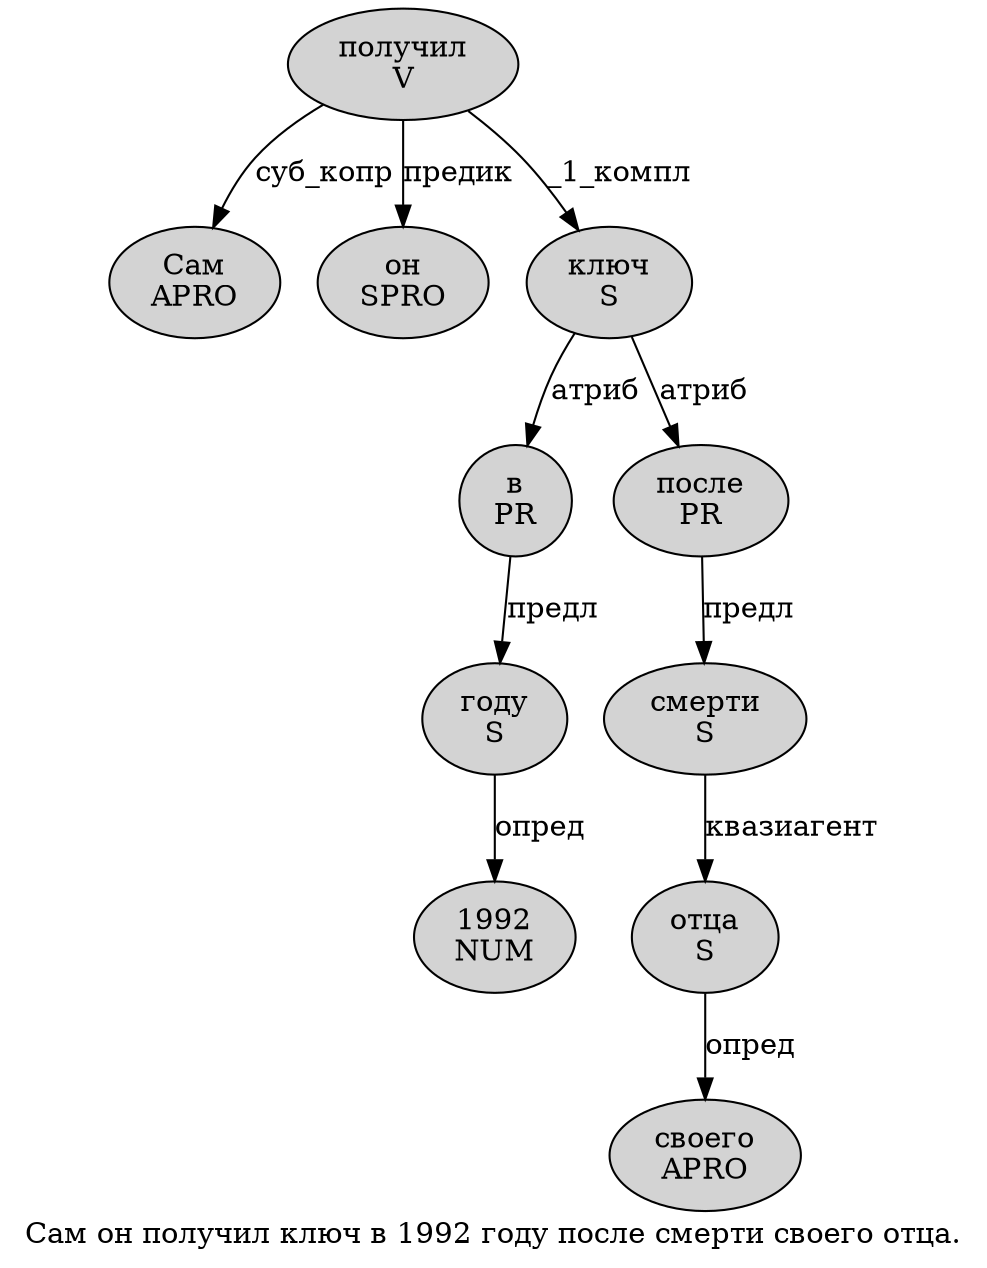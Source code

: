digraph SENTENCE_325 {
	graph [label="Сам он получил ключ в 1992 году после смерти своего отца."]
	node [style=filled]
		0 [label="Сам
APRO" color="" fillcolor=lightgray penwidth=1 shape=ellipse]
		1 [label="он
SPRO" color="" fillcolor=lightgray penwidth=1 shape=ellipse]
		2 [label="получил
V" color="" fillcolor=lightgray penwidth=1 shape=ellipse]
		3 [label="ключ
S" color="" fillcolor=lightgray penwidth=1 shape=ellipse]
		4 [label="в
PR" color="" fillcolor=lightgray penwidth=1 shape=ellipse]
		5 [label="1992
NUM" color="" fillcolor=lightgray penwidth=1 shape=ellipse]
		6 [label="году
S" color="" fillcolor=lightgray penwidth=1 shape=ellipse]
		7 [label="после
PR" color="" fillcolor=lightgray penwidth=1 shape=ellipse]
		8 [label="смерти
S" color="" fillcolor=lightgray penwidth=1 shape=ellipse]
		9 [label="своего
APRO" color="" fillcolor=lightgray penwidth=1 shape=ellipse]
		10 [label="отца
S" color="" fillcolor=lightgray penwidth=1 shape=ellipse]
			4 -> 6 [label="предл"]
			3 -> 4 [label="атриб"]
			3 -> 7 [label="атриб"]
			8 -> 10 [label="квазиагент"]
			7 -> 8 [label="предл"]
			2 -> 0 [label="суб_копр"]
			2 -> 1 [label="предик"]
			2 -> 3 [label="_1_компл"]
			10 -> 9 [label="опред"]
			6 -> 5 [label="опред"]
}